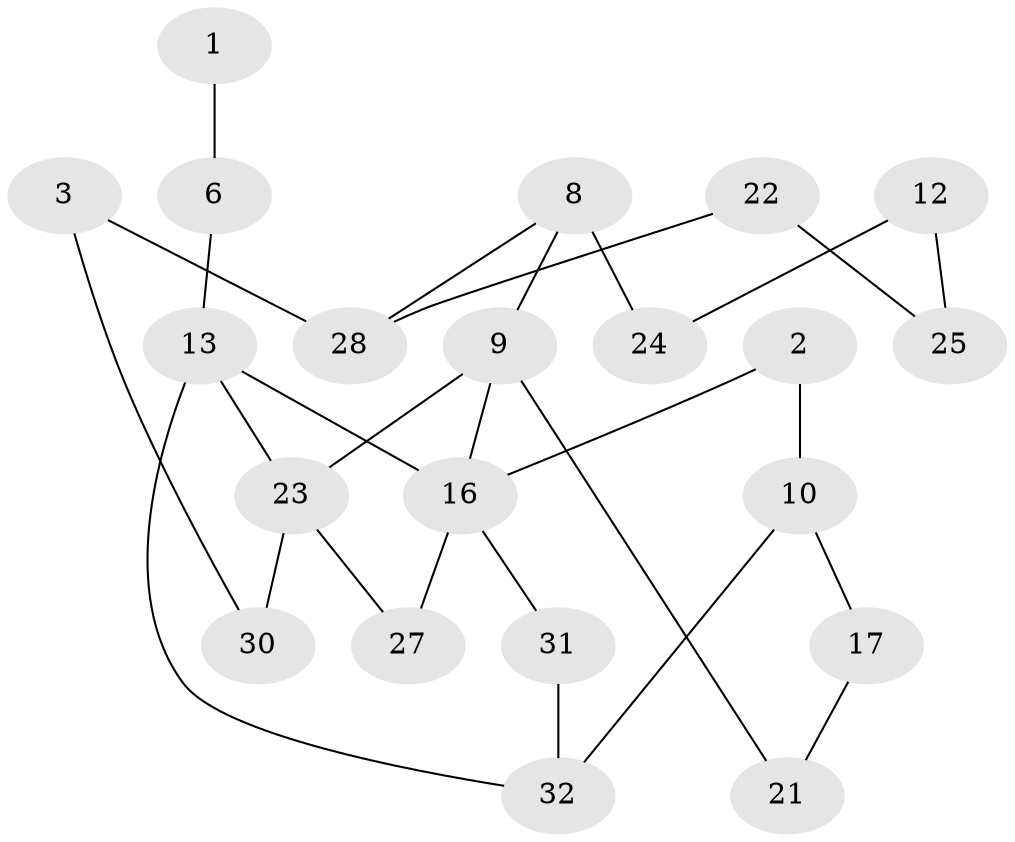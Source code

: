 // original degree distribution, {2: 0.27692307692307694, 1: 0.16923076923076924, 0: 0.2153846153846154, 5: 0.015384615384615385, 3: 0.27692307692307694, 4: 0.046153846153846156}
// Generated by graph-tools (version 1.1) at 2025/47/03/04/25 22:47:54]
// undirected, 21 vertices, 27 edges
graph export_dot {
  node [color=gray90,style=filled];
  1;
  2;
  3;
  6;
  8;
  9;
  10;
  12;
  13;
  16;
  17;
  21;
  22;
  23;
  24;
  25;
  27;
  28;
  30;
  31;
  32;
  1 -- 6 [weight=1.0];
  2 -- 10 [weight=1.0];
  2 -- 16 [weight=1.0];
  3 -- 28 [weight=1.0];
  3 -- 30 [weight=1.0];
  6 -- 13 [weight=1.0];
  8 -- 9 [weight=1.0];
  8 -- 24 [weight=2.0];
  8 -- 28 [weight=1.0];
  9 -- 16 [weight=1.0];
  9 -- 21 [weight=1.0];
  9 -- 23 [weight=1.0];
  10 -- 17 [weight=1.0];
  10 -- 32 [weight=1.0];
  12 -- 24 [weight=1.0];
  12 -- 25 [weight=1.0];
  13 -- 16 [weight=2.0];
  13 -- 23 [weight=1.0];
  13 -- 32 [weight=1.0];
  16 -- 27 [weight=2.0];
  16 -- 31 [weight=2.0];
  17 -- 21 [weight=1.0];
  22 -- 25 [weight=1.0];
  22 -- 28 [weight=1.0];
  23 -- 27 [weight=1.0];
  23 -- 30 [weight=1.0];
  31 -- 32 [weight=1.0];
}
